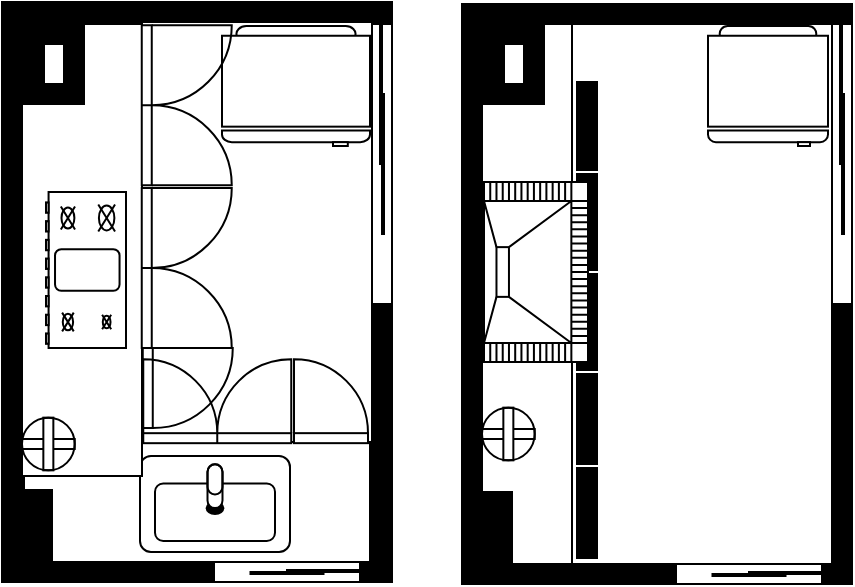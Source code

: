 <mxfile version="20.4.0" type="github">
  <diagram id="jTuN3V3k0hNyIRgaRrt6" name="第 1 页">
    <mxGraphModel dx="533" dy="327" grid="1" gridSize="10" guides="1" tooltips="1" connect="1" arrows="1" fold="1" page="1" pageScale="1" pageWidth="827" pageHeight="1169" math="0" shadow="0">
      <root>
        <mxCell id="0" />
        <mxCell id="1" parent="0" />
        <mxCell id="pSa2MfW9Hn-OftttK8zs-53" value="" style="verticalLabelPosition=bottom;html=1;verticalAlign=top;align=center;shape=mxgraph.floorplan.room;fillColor=strokeColor;" vertex="1" parent="1">
          <mxGeometry x="230" y="179" width="195" height="290" as="geometry" />
        </mxCell>
        <mxCell id="pSa2MfW9Hn-OftttK8zs-3" value="" style="verticalLabelPosition=bottom;html=1;verticalAlign=top;align=center;shape=mxgraph.floorplan.windowGlider;dx=0.25;rotation=90;" vertex="1" parent="1">
          <mxGeometry x="350" y="255" width="140" height="10" as="geometry" />
        </mxCell>
        <mxCell id="pSa2MfW9Hn-OftttK8zs-4" value="" style="verticalLabelPosition=bottom;html=1;verticalAlign=top;align=center;shape=mxgraph.floorplan.windowGlider;dx=0.25;rotation=-180;" vertex="1" parent="1">
          <mxGeometry x="336" y="459" width="73" height="10" as="geometry" />
        </mxCell>
        <mxCell id="pSa2MfW9Hn-OftttK8zs-6" value="" style="verticalLabelPosition=bottom;html=1;verticalAlign=top;align=center;shape=mxgraph.floorplan.refrigerator;" vertex="1" parent="1">
          <mxGeometry x="340" y="191" width="74" height="60" as="geometry" />
        </mxCell>
        <mxCell id="pSa2MfW9Hn-OftttK8zs-7" value="" style="rounded=0;whiteSpace=wrap;html=1;" vertex="1" parent="1">
          <mxGeometry x="241" y="399" width="173" height="60" as="geometry" />
        </mxCell>
        <mxCell id="pSa2MfW9Hn-OftttK8zs-10" value="" style="verticalLabelPosition=bottom;html=1;verticalAlign=top;align=center;shape=mxgraph.floorplan.sink_22;" vertex="1" parent="1">
          <mxGeometry x="299" y="406" width="75" height="48" as="geometry" />
        </mxCell>
        <mxCell id="pSa2MfW9Hn-OftttK8zs-5" value="" style="rounded=0;whiteSpace=wrap;html=1;" vertex="1" parent="1">
          <mxGeometry x="240" y="190" width="60" height="226" as="geometry" />
        </mxCell>
        <mxCell id="pSa2MfW9Hn-OftttK8zs-8" value="" style="verticalLabelPosition=bottom;html=1;verticalAlign=top;align=center;shape=mxgraph.floorplan.room;fillColor=strokeColor;" vertex="1" parent="1">
          <mxGeometry x="241" y="190" width="30" height="40" as="geometry" />
        </mxCell>
        <mxCell id="pSa2MfW9Hn-OftttK8zs-12" value="" style="verticalLabelPosition=bottom;html=1;verticalAlign=top;align=center;shape=mxgraph.floorplan.range_2;rotation=90;" vertex="1" parent="1">
          <mxGeometry x="233" y="293" width="78" height="40" as="geometry" />
        </mxCell>
        <mxCell id="pSa2MfW9Hn-OftttK8zs-14" value="" style="verticalLabelPosition=bottom;html=1;verticalAlign=top;align=center;shape=mxgraph.floorplan.doorRevolving;aspect=fixed;" vertex="1" parent="1">
          <mxGeometry x="240" y="386" width="26.35" height="28" as="geometry" />
        </mxCell>
        <mxCell id="pSa2MfW9Hn-OftttK8zs-23" value="" style="verticalLabelPosition=bottom;html=1;verticalAlign=top;align=center;shape=mxgraph.floorplan.room;fillColor=strokeColor;" vertex="1" parent="1">
          <mxGeometry x="460" y="180" width="195" height="290" as="geometry" />
        </mxCell>
        <mxCell id="pSa2MfW9Hn-OftttK8zs-24" value="" style="verticalLabelPosition=bottom;html=1;verticalAlign=top;align=center;shape=mxgraph.floorplan.windowGlider;dx=0.25;rotation=90;" vertex="1" parent="1">
          <mxGeometry x="580" y="255" width="140" height="10" as="geometry" />
        </mxCell>
        <mxCell id="pSa2MfW9Hn-OftttK8zs-25" value="" style="verticalLabelPosition=bottom;html=1;verticalAlign=top;align=center;shape=mxgraph.floorplan.windowGlider;dx=0.25;rotation=-180;" vertex="1" parent="1">
          <mxGeometry x="567" y="460" width="73" height="10" as="geometry" />
        </mxCell>
        <mxCell id="pSa2MfW9Hn-OftttK8zs-26" value="" style="verticalLabelPosition=bottom;html=1;verticalAlign=top;align=center;shape=mxgraph.floorplan.refrigerator;" vertex="1" parent="1">
          <mxGeometry x="583" y="191" width="60" height="60" as="geometry" />
        </mxCell>
        <mxCell id="pSa2MfW9Hn-OftttK8zs-29" value="" style="rounded=0;whiteSpace=wrap;html=1;" vertex="1" parent="1">
          <mxGeometry x="470" y="190" width="45" height="270" as="geometry" />
        </mxCell>
        <mxCell id="pSa2MfW9Hn-OftttK8zs-30" value="" style="verticalLabelPosition=bottom;html=1;verticalAlign=top;align=center;shape=mxgraph.floorplan.room;fillColor=strokeColor;" vertex="1" parent="1">
          <mxGeometry x="471" y="190" width="30" height="40" as="geometry" />
        </mxCell>
        <mxCell id="pSa2MfW9Hn-OftttK8zs-31" value="" style="verticalLabelPosition=bottom;html=1;verticalAlign=top;align=center;shape=mxgraph.floorplan.range_2;rotation=90;" vertex="1" parent="1">
          <mxGeometry x="463" y="295" width="71" height="40" as="geometry" />
        </mxCell>
        <mxCell id="pSa2MfW9Hn-OftttK8zs-33" value="" style="verticalLabelPosition=bottom;html=1;verticalAlign=top;align=center;shape=mxgraph.floorplan.wall;fillColor=strokeColor;direction=south;" vertex="1" parent="1">
          <mxGeometry x="520" y="365" width="5" height="45" as="geometry" />
        </mxCell>
        <mxCell id="pSa2MfW9Hn-OftttK8zs-34" value="" style="verticalLabelPosition=bottom;html=1;verticalAlign=top;align=center;shape=mxgraph.floorplan.wall;fillColor=strokeColor;direction=south;" vertex="1" parent="1">
          <mxGeometry x="520" y="315" width="5" height="48" as="geometry" />
        </mxCell>
        <mxCell id="pSa2MfW9Hn-OftttK8zs-35" value="" style="verticalLabelPosition=bottom;html=1;verticalAlign=top;align=center;shape=mxgraph.floorplan.wall;fillColor=strokeColor;direction=south;" vertex="1" parent="1">
          <mxGeometry x="520" y="265" width="5" height="48" as="geometry" />
        </mxCell>
        <mxCell id="pSa2MfW9Hn-OftttK8zs-36" value="" style="verticalLabelPosition=bottom;html=1;verticalAlign=top;align=center;shape=mxgraph.floorplan.wall;fillColor=strokeColor;direction=south;" vertex="1" parent="1">
          <mxGeometry x="520" y="219" width="5" height="44" as="geometry" />
        </mxCell>
        <mxCell id="pSa2MfW9Hn-OftttK8zs-42" value="" style="verticalLabelPosition=bottom;html=1;verticalAlign=top;align=center;shape=mxgraph.floorplan.doorRevolving;aspect=fixed;" vertex="1" parent="1">
          <mxGeometry x="470" y="381" width="26.35" height="28" as="geometry" />
        </mxCell>
        <mxCell id="pSa2MfW9Hn-OftttK8zs-43" value="" style="verticalLabelPosition=bottom;html=1;verticalAlign=top;align=center;shape=mxgraph.floorplan.wall;fillColor=strokeColor;direction=south;" vertex="1" parent="1">
          <mxGeometry x="520" y="412" width="5" height="45" as="geometry" />
        </mxCell>
        <mxCell id="pSa2MfW9Hn-OftttK8zs-45" value="" style="verticalLabelPosition=bottom;html=1;verticalAlign=top;align=center;shape=mxgraph.floorplan.fireplace;rotation=90;" vertex="1" parent="1">
          <mxGeometry x="452" y="288" width="90" height="52" as="geometry" />
        </mxCell>
        <mxCell id="pSa2MfW9Hn-OftttK8zs-47" value="" style="verticalLabelPosition=bottom;html=1;verticalAlign=top;align=center;shape=mxgraph.floorplan.doorUneven;dx=0.5;rotation=-90;" vertex="1" parent="1">
          <mxGeometry x="280.5" y="210" width="80" height="41.25" as="geometry" />
        </mxCell>
        <mxCell id="pSa2MfW9Hn-OftttK8zs-48" value="" style="verticalLabelPosition=bottom;html=1;verticalAlign=top;align=center;shape=mxgraph.floorplan.doorUneven;dx=0.5;rotation=-90;" vertex="1" parent="1">
          <mxGeometry x="280.5" y="291.38" width="80" height="41.25" as="geometry" />
        </mxCell>
        <mxCell id="pSa2MfW9Hn-OftttK8zs-51" value="" style="verticalLabelPosition=bottom;html=1;verticalAlign=top;align=center;shape=mxgraph.floorplan.doorRight;aspect=fixed;rotation=-90;" vertex="1" parent="1">
          <mxGeometry x="301.63" y="350.76" width="40" height="42.5" as="geometry" />
        </mxCell>
        <mxCell id="pSa2MfW9Hn-OftttK8zs-54" value="" style="verticalLabelPosition=bottom;html=1;verticalAlign=top;align=center;shape=mxgraph.floorplan.doorDouble;aspect=fixed;rotation=-180;" vertex="1" parent="1">
          <mxGeometry x="300.63" y="360.28" width="74" height="39.31" as="geometry" />
        </mxCell>
        <mxCell id="pSa2MfW9Hn-OftttK8zs-57" value="" style="verticalLabelPosition=bottom;html=1;verticalAlign=top;align=center;shape=mxgraph.floorplan.doorRight;aspect=fixed;direction=west;" vertex="1" parent="1">
          <mxGeometry x="376" y="360.25" width="37" height="39.33" as="geometry" />
        </mxCell>
        <mxCell id="pSa2MfW9Hn-OftttK8zs-59" value="" style="verticalLabelPosition=bottom;html=1;verticalAlign=top;align=center;shape=mxgraph.floorplan.room;fillColor=strokeColor;" vertex="1" parent="1">
          <mxGeometry x="241" y="423" width="14" height="35" as="geometry" />
        </mxCell>
        <mxCell id="pSa2MfW9Hn-OftttK8zs-60" value="" style="verticalLabelPosition=bottom;html=1;verticalAlign=top;align=center;shape=mxgraph.floorplan.room;fillColor=strokeColor;" vertex="1" parent="1">
          <mxGeometry x="471" y="424" width="14" height="35" as="geometry" />
        </mxCell>
      </root>
    </mxGraphModel>
  </diagram>
</mxfile>
